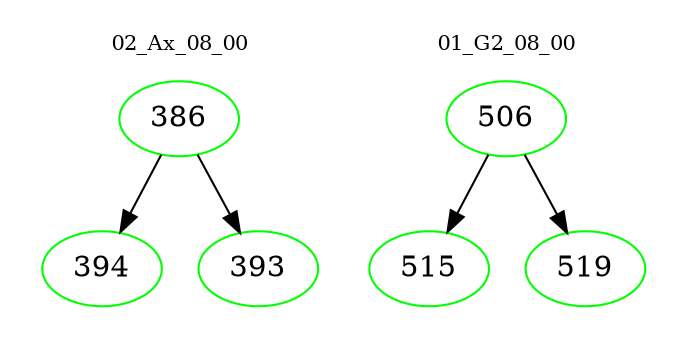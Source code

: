 digraph{
subgraph cluster_0 {
color = white
label = "02_Ax_08_00";
fontsize=10;
T0_386 [label="386", color="green"]
T0_386 -> T0_394 [color="black"]
T0_394 [label="394", color="green"]
T0_386 -> T0_393 [color="black"]
T0_393 [label="393", color="green"]
}
subgraph cluster_1 {
color = white
label = "01_G2_08_00";
fontsize=10;
T1_506 [label="506", color="green"]
T1_506 -> T1_515 [color="black"]
T1_515 [label="515", color="green"]
T1_506 -> T1_519 [color="black"]
T1_519 [label="519", color="green"]
}
}
